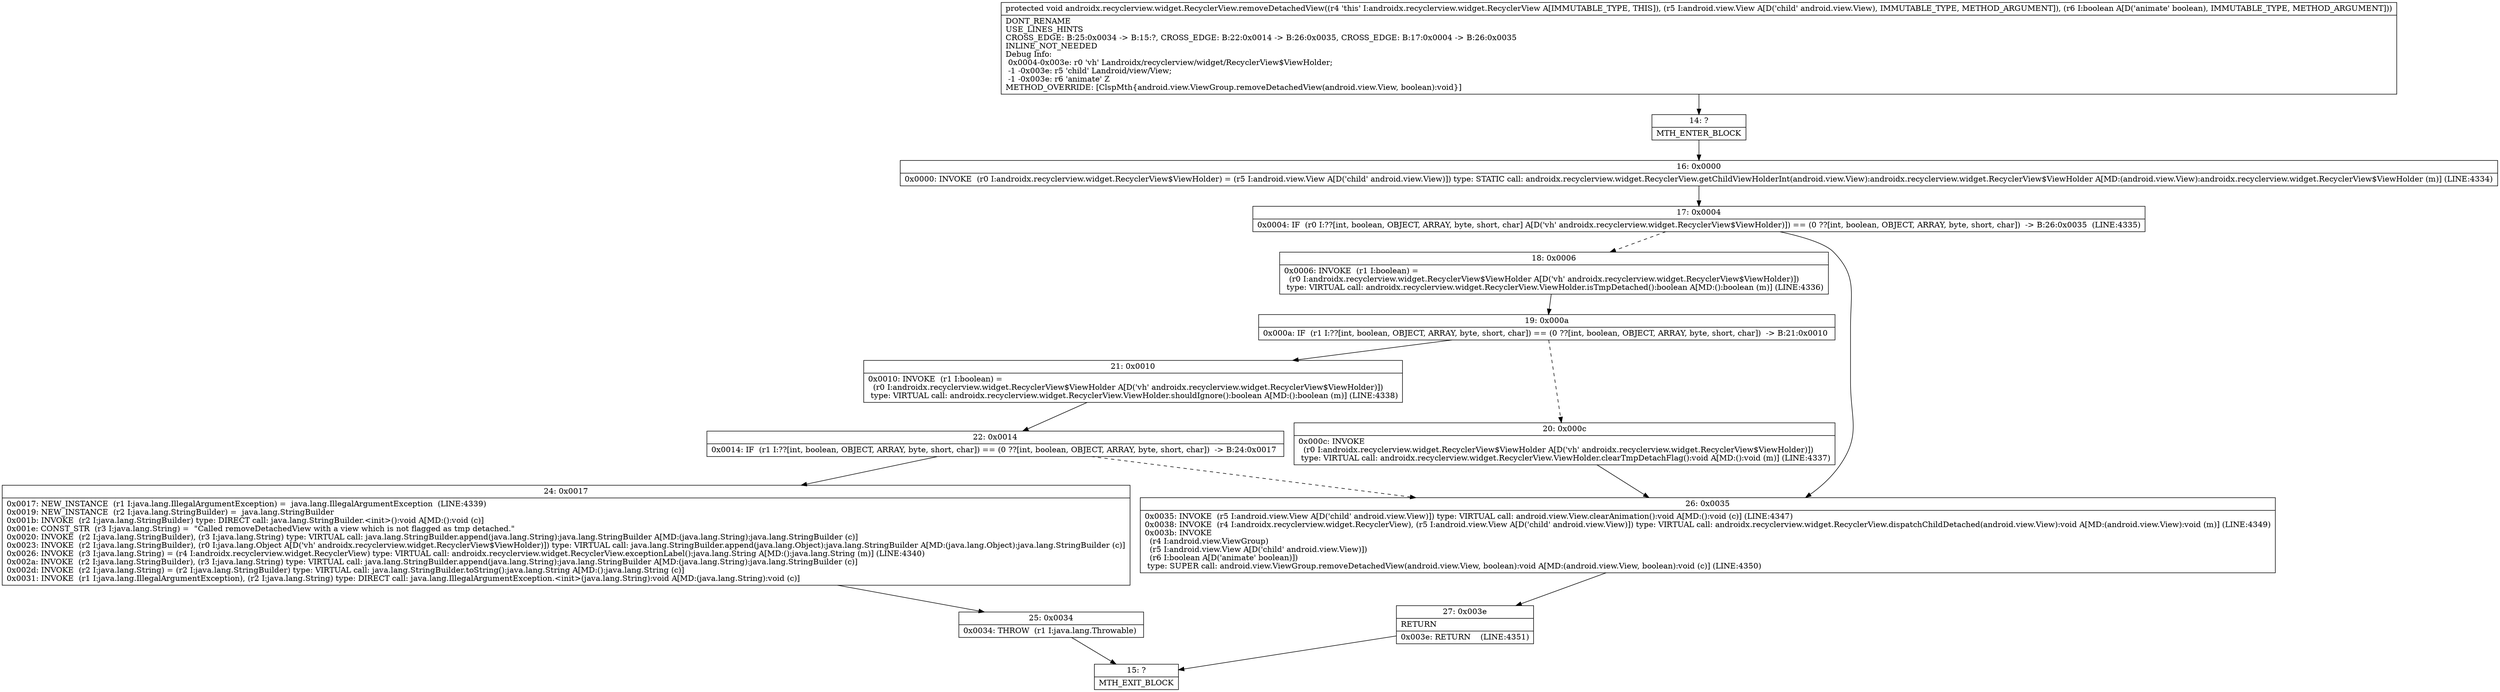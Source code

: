 digraph "CFG forandroidx.recyclerview.widget.RecyclerView.removeDetachedView(Landroid\/view\/View;Z)V" {
Node_14 [shape=record,label="{14\:\ ?|MTH_ENTER_BLOCK\l}"];
Node_16 [shape=record,label="{16\:\ 0x0000|0x0000: INVOKE  (r0 I:androidx.recyclerview.widget.RecyclerView$ViewHolder) = (r5 I:android.view.View A[D('child' android.view.View)]) type: STATIC call: androidx.recyclerview.widget.RecyclerView.getChildViewHolderInt(android.view.View):androidx.recyclerview.widget.RecyclerView$ViewHolder A[MD:(android.view.View):androidx.recyclerview.widget.RecyclerView$ViewHolder (m)] (LINE:4334)\l}"];
Node_17 [shape=record,label="{17\:\ 0x0004|0x0004: IF  (r0 I:??[int, boolean, OBJECT, ARRAY, byte, short, char] A[D('vh' androidx.recyclerview.widget.RecyclerView$ViewHolder)]) == (0 ??[int, boolean, OBJECT, ARRAY, byte, short, char])  \-\> B:26:0x0035  (LINE:4335)\l}"];
Node_18 [shape=record,label="{18\:\ 0x0006|0x0006: INVOKE  (r1 I:boolean) = \l  (r0 I:androidx.recyclerview.widget.RecyclerView$ViewHolder A[D('vh' androidx.recyclerview.widget.RecyclerView$ViewHolder)])\l type: VIRTUAL call: androidx.recyclerview.widget.RecyclerView.ViewHolder.isTmpDetached():boolean A[MD:():boolean (m)] (LINE:4336)\l}"];
Node_19 [shape=record,label="{19\:\ 0x000a|0x000a: IF  (r1 I:??[int, boolean, OBJECT, ARRAY, byte, short, char]) == (0 ??[int, boolean, OBJECT, ARRAY, byte, short, char])  \-\> B:21:0x0010 \l}"];
Node_20 [shape=record,label="{20\:\ 0x000c|0x000c: INVOKE  \l  (r0 I:androidx.recyclerview.widget.RecyclerView$ViewHolder A[D('vh' androidx.recyclerview.widget.RecyclerView$ViewHolder)])\l type: VIRTUAL call: androidx.recyclerview.widget.RecyclerView.ViewHolder.clearTmpDetachFlag():void A[MD:():void (m)] (LINE:4337)\l}"];
Node_21 [shape=record,label="{21\:\ 0x0010|0x0010: INVOKE  (r1 I:boolean) = \l  (r0 I:androidx.recyclerview.widget.RecyclerView$ViewHolder A[D('vh' androidx.recyclerview.widget.RecyclerView$ViewHolder)])\l type: VIRTUAL call: androidx.recyclerview.widget.RecyclerView.ViewHolder.shouldIgnore():boolean A[MD:():boolean (m)] (LINE:4338)\l}"];
Node_22 [shape=record,label="{22\:\ 0x0014|0x0014: IF  (r1 I:??[int, boolean, OBJECT, ARRAY, byte, short, char]) == (0 ??[int, boolean, OBJECT, ARRAY, byte, short, char])  \-\> B:24:0x0017 \l}"];
Node_24 [shape=record,label="{24\:\ 0x0017|0x0017: NEW_INSTANCE  (r1 I:java.lang.IllegalArgumentException) =  java.lang.IllegalArgumentException  (LINE:4339)\l0x0019: NEW_INSTANCE  (r2 I:java.lang.StringBuilder) =  java.lang.StringBuilder \l0x001b: INVOKE  (r2 I:java.lang.StringBuilder) type: DIRECT call: java.lang.StringBuilder.\<init\>():void A[MD:():void (c)]\l0x001e: CONST_STR  (r3 I:java.lang.String) =  \"Called removeDetachedView with a view which is not flagged as tmp detached.\" \l0x0020: INVOKE  (r2 I:java.lang.StringBuilder), (r3 I:java.lang.String) type: VIRTUAL call: java.lang.StringBuilder.append(java.lang.String):java.lang.StringBuilder A[MD:(java.lang.String):java.lang.StringBuilder (c)]\l0x0023: INVOKE  (r2 I:java.lang.StringBuilder), (r0 I:java.lang.Object A[D('vh' androidx.recyclerview.widget.RecyclerView$ViewHolder)]) type: VIRTUAL call: java.lang.StringBuilder.append(java.lang.Object):java.lang.StringBuilder A[MD:(java.lang.Object):java.lang.StringBuilder (c)]\l0x0026: INVOKE  (r3 I:java.lang.String) = (r4 I:androidx.recyclerview.widget.RecyclerView) type: VIRTUAL call: androidx.recyclerview.widget.RecyclerView.exceptionLabel():java.lang.String A[MD:():java.lang.String (m)] (LINE:4340)\l0x002a: INVOKE  (r2 I:java.lang.StringBuilder), (r3 I:java.lang.String) type: VIRTUAL call: java.lang.StringBuilder.append(java.lang.String):java.lang.StringBuilder A[MD:(java.lang.String):java.lang.StringBuilder (c)]\l0x002d: INVOKE  (r2 I:java.lang.String) = (r2 I:java.lang.StringBuilder) type: VIRTUAL call: java.lang.StringBuilder.toString():java.lang.String A[MD:():java.lang.String (c)]\l0x0031: INVOKE  (r1 I:java.lang.IllegalArgumentException), (r2 I:java.lang.String) type: DIRECT call: java.lang.IllegalArgumentException.\<init\>(java.lang.String):void A[MD:(java.lang.String):void (c)]\l}"];
Node_25 [shape=record,label="{25\:\ 0x0034|0x0034: THROW  (r1 I:java.lang.Throwable) \l}"];
Node_15 [shape=record,label="{15\:\ ?|MTH_EXIT_BLOCK\l}"];
Node_26 [shape=record,label="{26\:\ 0x0035|0x0035: INVOKE  (r5 I:android.view.View A[D('child' android.view.View)]) type: VIRTUAL call: android.view.View.clearAnimation():void A[MD:():void (c)] (LINE:4347)\l0x0038: INVOKE  (r4 I:androidx.recyclerview.widget.RecyclerView), (r5 I:android.view.View A[D('child' android.view.View)]) type: VIRTUAL call: androidx.recyclerview.widget.RecyclerView.dispatchChildDetached(android.view.View):void A[MD:(android.view.View):void (m)] (LINE:4349)\l0x003b: INVOKE  \l  (r4 I:android.view.ViewGroup)\l  (r5 I:android.view.View A[D('child' android.view.View)])\l  (r6 I:boolean A[D('animate' boolean)])\l type: SUPER call: android.view.ViewGroup.removeDetachedView(android.view.View, boolean):void A[MD:(android.view.View, boolean):void (c)] (LINE:4350)\l}"];
Node_27 [shape=record,label="{27\:\ 0x003e|RETURN\l|0x003e: RETURN    (LINE:4351)\l}"];
MethodNode[shape=record,label="{protected void androidx.recyclerview.widget.RecyclerView.removeDetachedView((r4 'this' I:androidx.recyclerview.widget.RecyclerView A[IMMUTABLE_TYPE, THIS]), (r5 I:android.view.View A[D('child' android.view.View), IMMUTABLE_TYPE, METHOD_ARGUMENT]), (r6 I:boolean A[D('animate' boolean), IMMUTABLE_TYPE, METHOD_ARGUMENT]))  | DONT_RENAME\lUSE_LINES_HINTS\lCROSS_EDGE: B:25:0x0034 \-\> B:15:?, CROSS_EDGE: B:22:0x0014 \-\> B:26:0x0035, CROSS_EDGE: B:17:0x0004 \-\> B:26:0x0035\lINLINE_NOT_NEEDED\lDebug Info:\l  0x0004\-0x003e: r0 'vh' Landroidx\/recyclerview\/widget\/RecyclerView$ViewHolder;\l  \-1 \-0x003e: r5 'child' Landroid\/view\/View;\l  \-1 \-0x003e: r6 'animate' Z\lMETHOD_OVERRIDE: [ClspMth\{android.view.ViewGroup.removeDetachedView(android.view.View, boolean):void\}]\l}"];
MethodNode -> Node_14;Node_14 -> Node_16;
Node_16 -> Node_17;
Node_17 -> Node_18[style=dashed];
Node_17 -> Node_26;
Node_18 -> Node_19;
Node_19 -> Node_20[style=dashed];
Node_19 -> Node_21;
Node_20 -> Node_26;
Node_21 -> Node_22;
Node_22 -> Node_24;
Node_22 -> Node_26[style=dashed];
Node_24 -> Node_25;
Node_25 -> Node_15;
Node_26 -> Node_27;
Node_27 -> Node_15;
}

